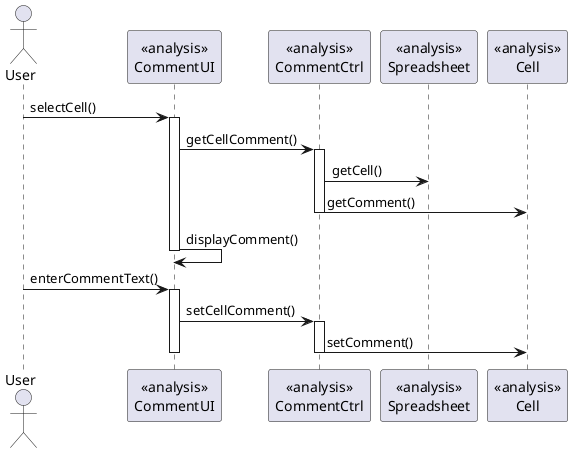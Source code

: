   @startuml doc-files/comments_extension_uc_realization1.png
  actor User 
  participant "<<analysis>>\nCommentUI" as UI
  participant "<<analysis>>\nCommentCtrl" as ctrl
  participant "<<analysis>>\nSpreadsheet" as sheet
  participant "<<analysis>>\nCell" as cell
  User -> UI : selectCell()
  activate UI
  UI -> ctrl : getCellComment()
  activate ctrl
  ctrl -> sheet : getCell()
  ctrl -> cell : getComment()
  deactivate ctrl
  UI -> UI : displayComment()
  deactivate UI
  User -> UI : enterCommentText()
  activate UI
  UI -> ctrl : setCellComment()
  activate ctrl
  ctrl -> cell : setComment()
  deactivate ctrl
  deactivate UI 
  @enduml
